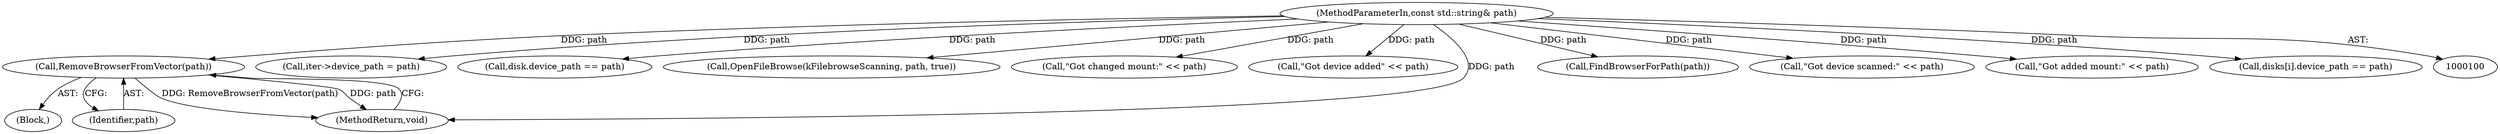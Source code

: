 digraph "0_Chrome_647c3a9f217a9236052e18c7b032669863dd1734@API" {
"1000179" [label="(Call,RemoveBrowserFromVector(path))"];
"1000103" [label="(MethodParameterIn,const std::string& path)"];
"1000281" [label="(Call,iter->device_path = path)"];
"1000132" [label="(Call,disk.device_path == path)"];
"1000179" [label="(Call,RemoveBrowserFromVector(path))"];
"1000103" [label="(MethodParameterIn,const std::string& path)"];
"1000178" [label="(Block,)"];
"1000313" [label="(Call,OpenFileBrowse(kFilebrowseScanning, path, true))"];
"1000195" [label="(Call,\"Got changed mount:\" << path)"];
"1000310" [label="(Call,\"Got device added\" << path)"];
"1000180" [label="(Identifier,path)"];
"1000329" [label="(MethodReturn,void)"];
"1000190" [label="(Call,FindBrowserForPath(path))"];
"1000326" [label="(Call,\"Got device scanned:\" << path)"];
"1000166" [label="(Call,\"Got added mount:\" << path)"];
"1000223" [label="(Call,disks[i].device_path == path)"];
"1000179" -> "1000178"  [label="AST: "];
"1000179" -> "1000180"  [label="CFG: "];
"1000180" -> "1000179"  [label="AST: "];
"1000329" -> "1000179"  [label="CFG: "];
"1000179" -> "1000329"  [label="DDG: RemoveBrowserFromVector(path)"];
"1000179" -> "1000329"  [label="DDG: path"];
"1000103" -> "1000179"  [label="DDG: path"];
"1000103" -> "1000100"  [label="AST: "];
"1000103" -> "1000329"  [label="DDG: path"];
"1000103" -> "1000132"  [label="DDG: path"];
"1000103" -> "1000166"  [label="DDG: path"];
"1000103" -> "1000190"  [label="DDG: path"];
"1000103" -> "1000195"  [label="DDG: path"];
"1000103" -> "1000223"  [label="DDG: path"];
"1000103" -> "1000281"  [label="DDG: path"];
"1000103" -> "1000310"  [label="DDG: path"];
"1000103" -> "1000313"  [label="DDG: path"];
"1000103" -> "1000326"  [label="DDG: path"];
}
